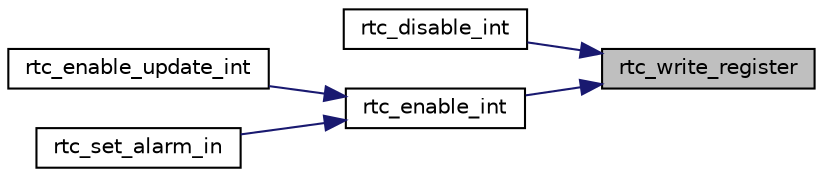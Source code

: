 digraph "rtc_write_register"
{
 // LATEX_PDF_SIZE
  edge [fontname="Helvetica",fontsize="10",labelfontname="Helvetica",labelfontsize="10"];
  node [fontname="Helvetica",fontsize="10",shape=record];
  rankdir="RL";
  Node1 [label="rtc_write_register",height=0.2,width=0.4,color="black", fillcolor="grey75", style="filled", fontcolor="black",tooltip="Writes data to a RTC register."];
  Node1 -> Node2 [dir="back",color="midnightblue",fontsize="10",style="solid",fontname="Helvetica"];
  Node2 [label="rtc_disable_int",height=0.2,width=0.4,color="black", fillcolor="white", style="filled",URL="$group__rtc.html#gad0e26524911e8ec8710cd8364fcd924a",tooltip="Disables a type of interrupt."];
  Node1 -> Node3 [dir="back",color="midnightblue",fontsize="10",style="solid",fontname="Helvetica"];
  Node3 [label="rtc_enable_int",height=0.2,width=0.4,color="black", fillcolor="white", style="filled",URL="$group__rtc.html#ga2780c6d57b30b6d1804927a1d5c1dd1b",tooltip="Enables a type of interrupt with the given configuration."];
  Node3 -> Node4 [dir="back",color="midnightblue",fontsize="10",style="solid",fontname="Helvetica"];
  Node4 [label="rtc_enable_update_int",height=0.2,width=0.4,color="black", fillcolor="white", style="filled",URL="$group__rtc.html#gaeb3c7fbcf89e53d83750885ed7ac59a3",tooltip="Enables RTC update interrupts."];
  Node3 -> Node5 [dir="back",color="midnightblue",fontsize="10",style="solid",fontname="Helvetica"];
  Node5 [label="rtc_set_alarm_in",height=0.2,width=0.4,color="black", fillcolor="white", style="filled",URL="$group__rtc.html#ga49dc9bc6e37a97deaf7ee0dc0f9110e1",tooltip="Sets an alarm with remaining time to alarm from now."];
}
